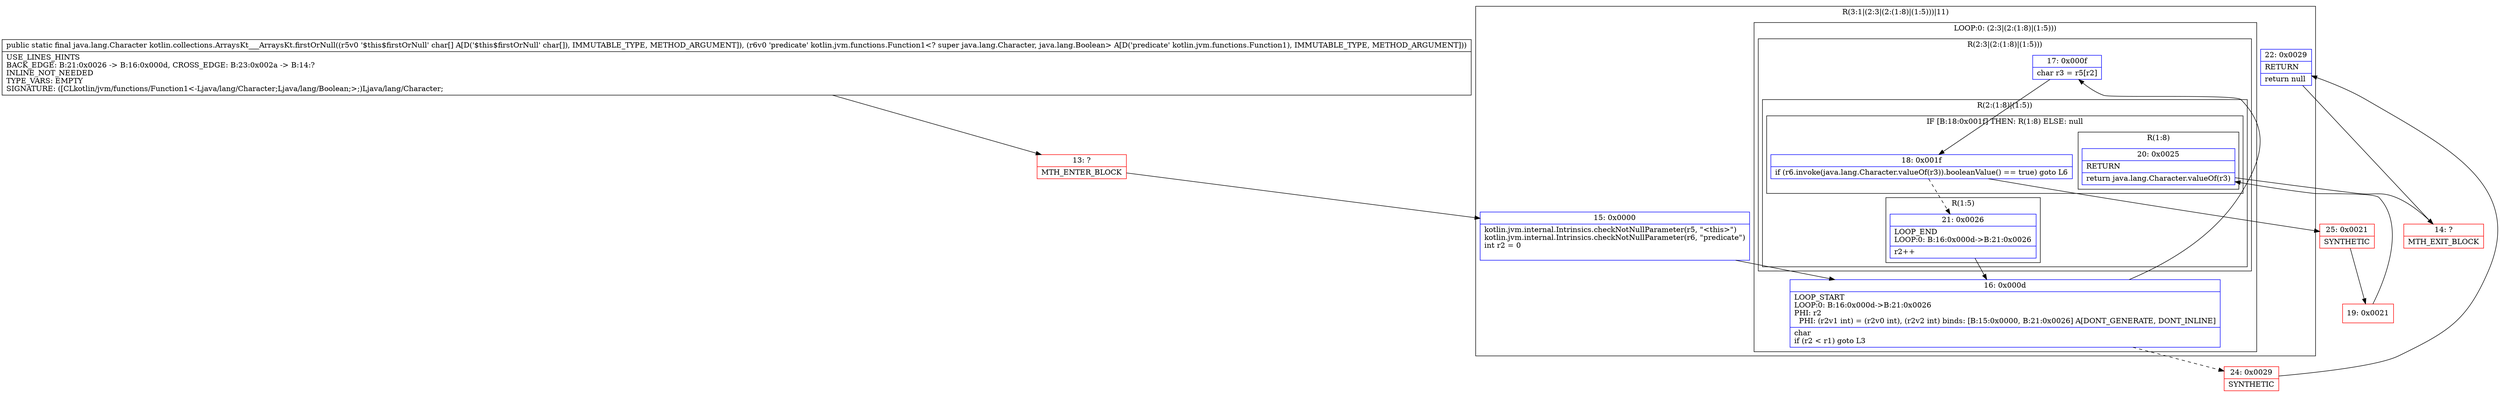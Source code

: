 digraph "CFG forkotlin.collections.ArraysKt___ArraysKt.firstOrNull([CLkotlin\/jvm\/functions\/Function1;)Ljava\/lang\/Character;" {
subgraph cluster_Region_710546060 {
label = "R(3:1|(2:3|(2:(1:8)|(1:5)))|11)";
node [shape=record,color=blue];
Node_15 [shape=record,label="{15\:\ 0x0000|kotlin.jvm.internal.Intrinsics.checkNotNullParameter(r5, \"\<this\>\")\lkotlin.jvm.internal.Intrinsics.checkNotNullParameter(r6, \"predicate\")\lint r2 = 0\l\l}"];
subgraph cluster_LoopRegion_655725266 {
label = "LOOP:0: (2:3|(2:(1:8)|(1:5)))";
node [shape=record,color=blue];
Node_16 [shape=record,label="{16\:\ 0x000d|LOOP_START\lLOOP:0: B:16:0x000d\-\>B:21:0x0026\lPHI: r2 \l  PHI: (r2v1 int) = (r2v0 int), (r2v2 int) binds: [B:15:0x0000, B:21:0x0026] A[DONT_GENERATE, DONT_INLINE]\l|char \lif (r2 \< r1) goto L3\l}"];
subgraph cluster_Region_532675928 {
label = "R(2:3|(2:(1:8)|(1:5)))";
node [shape=record,color=blue];
Node_17 [shape=record,label="{17\:\ 0x000f|char r3 = r5[r2]\l}"];
subgraph cluster_Region_696452234 {
label = "R(2:(1:8)|(1:5))";
node [shape=record,color=blue];
subgraph cluster_IfRegion_1288494678 {
label = "IF [B:18:0x001f] THEN: R(1:8) ELSE: null";
node [shape=record,color=blue];
Node_18 [shape=record,label="{18\:\ 0x001f|if (r6.invoke(java.lang.Character.valueOf(r3)).booleanValue() == true) goto L6\l}"];
subgraph cluster_Region_1199868946 {
label = "R(1:8)";
node [shape=record,color=blue];
Node_20 [shape=record,label="{20\:\ 0x0025|RETURN\l|return java.lang.Character.valueOf(r3)\l}"];
}
}
subgraph cluster_Region_989975659 {
label = "R(1:5)";
node [shape=record,color=blue];
Node_21 [shape=record,label="{21\:\ 0x0026|LOOP_END\lLOOP:0: B:16:0x000d\-\>B:21:0x0026\l|r2++\l}"];
}
}
}
}
Node_22 [shape=record,label="{22\:\ 0x0029|RETURN\l|return null\l}"];
}
Node_13 [shape=record,color=red,label="{13\:\ ?|MTH_ENTER_BLOCK\l}"];
Node_25 [shape=record,color=red,label="{25\:\ 0x0021|SYNTHETIC\l}"];
Node_19 [shape=record,color=red,label="{19\:\ 0x0021}"];
Node_14 [shape=record,color=red,label="{14\:\ ?|MTH_EXIT_BLOCK\l}"];
Node_24 [shape=record,color=red,label="{24\:\ 0x0029|SYNTHETIC\l}"];
MethodNode[shape=record,label="{public static final java.lang.Character kotlin.collections.ArraysKt___ArraysKt.firstOrNull((r5v0 '$this$firstOrNull' char[] A[D('$this$firstOrNull' char[]), IMMUTABLE_TYPE, METHOD_ARGUMENT]), (r6v0 'predicate' kotlin.jvm.functions.Function1\<? super java.lang.Character, java.lang.Boolean\> A[D('predicate' kotlin.jvm.functions.Function1), IMMUTABLE_TYPE, METHOD_ARGUMENT]))  | USE_LINES_HINTS\lBACK_EDGE: B:21:0x0026 \-\> B:16:0x000d, CROSS_EDGE: B:23:0x002a \-\> B:14:?\lINLINE_NOT_NEEDED\lTYPE_VARS: EMPTY\lSIGNATURE: ([CLkotlin\/jvm\/functions\/Function1\<\-Ljava\/lang\/Character;Ljava\/lang\/Boolean;\>;)Ljava\/lang\/Character;\l}"];
MethodNode -> Node_13;Node_15 -> Node_16;
Node_16 -> Node_17;
Node_16 -> Node_24[style=dashed];
Node_17 -> Node_18;
Node_18 -> Node_21[style=dashed];
Node_18 -> Node_25;
Node_20 -> Node_14;
Node_21 -> Node_16;
Node_22 -> Node_14;
Node_13 -> Node_15;
Node_25 -> Node_19;
Node_19 -> Node_20;
Node_24 -> Node_22;
}

